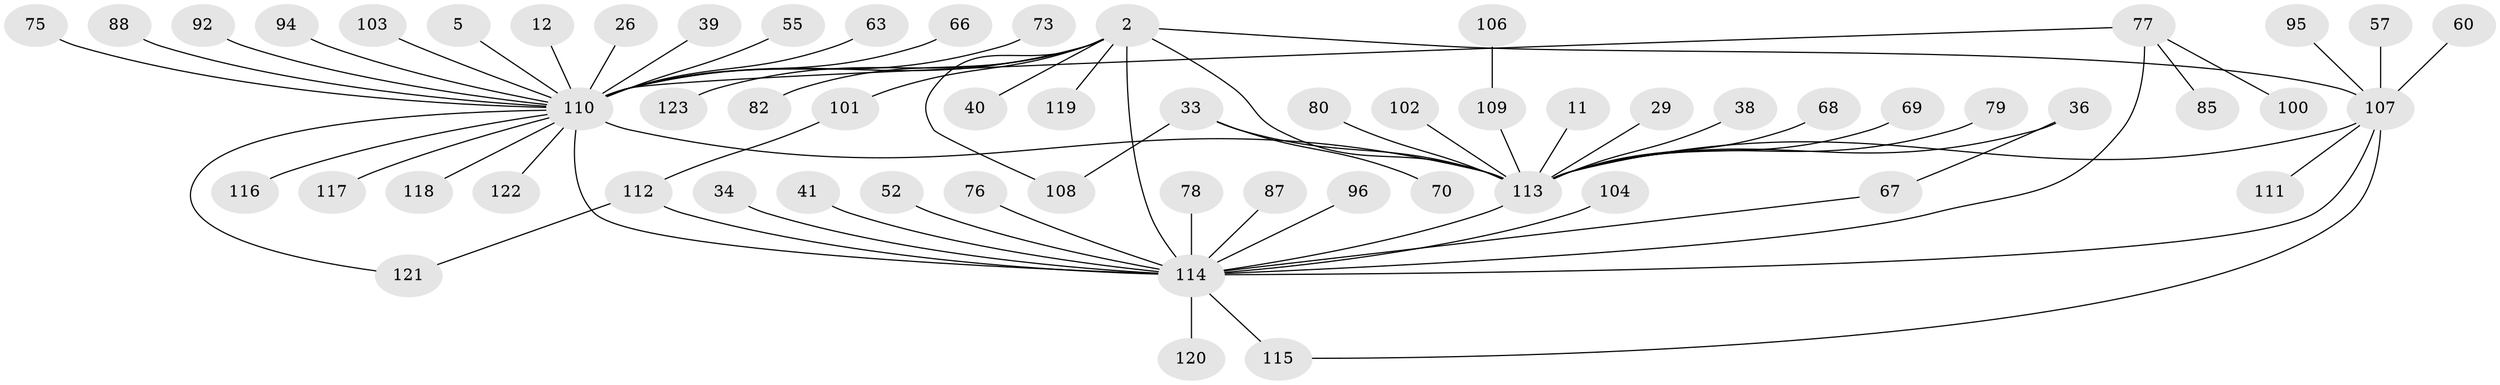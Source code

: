 // original degree distribution, {26: 0.008130081300813009, 21: 0.008130081300813009, 13: 0.008130081300813009, 22: 0.008130081300813009, 1: 0.3902439024390244, 18: 0.008130081300813009, 6: 0.024390243902439025, 4: 0.07317073170731707, 2: 0.2764227642276423, 9: 0.008130081300813009, 3: 0.14634146341463414, 7: 0.008130081300813009, 8: 0.008130081300813009, 10: 0.008130081300813009, 5: 0.016260162601626018}
// Generated by graph-tools (version 1.1) at 2025/47/03/09/25 04:47:43]
// undirected, 61 vertices, 71 edges
graph export_dot {
graph [start="1"]
  node [color=gray90,style=filled];
  2;
  5;
  11;
  12;
  26;
  29 [super="+19"];
  33 [super="+17+22"];
  34;
  36 [super="+21"];
  38;
  39;
  40;
  41;
  52;
  55;
  57;
  60;
  63;
  66;
  67;
  68;
  69;
  70;
  73;
  75;
  76 [super="+62"];
  77 [super="+65+72"];
  78;
  79;
  80;
  82;
  85 [super="+48"];
  87;
  88;
  92;
  94;
  95;
  96;
  100;
  101 [super="+64"];
  102;
  103;
  104;
  106;
  107 [super="+59+37"];
  108 [super="+97"];
  109 [super="+83"];
  110 [super="+98"];
  111;
  112 [super="+81"];
  113 [super="+56+6"];
  114 [super="+89+105+54"];
  115;
  116 [super="+16"];
  117;
  118 [super="+74"];
  119;
  120 [super="+23"];
  121 [super="+43"];
  122;
  123 [super="+14"];
  2 -- 40;
  2 -- 82;
  2 -- 119;
  2 -- 123;
  2 -- 101;
  2 -- 108;
  2 -- 114 [weight=8];
  2 -- 110 [weight=2];
  2 -- 113;
  2 -- 107;
  5 -- 110;
  11 -- 113;
  12 -- 110;
  26 -- 110;
  29 -- 113;
  33 -- 70;
  33 -- 108;
  33 -- 113 [weight=2];
  34 -- 114;
  36 -- 67;
  36 -- 113 [weight=2];
  38 -- 113;
  39 -- 110;
  41 -- 114;
  52 -- 114;
  55 -- 110;
  57 -- 107;
  60 -- 107;
  63 -- 110;
  66 -- 110;
  67 -- 114;
  68 -- 113 [weight=2];
  69 -- 113;
  73 -- 110;
  75 -- 110;
  76 -- 114 [weight=2];
  77 -- 100;
  77 -- 85;
  77 -- 114 [weight=3];
  77 -- 110;
  78 -- 114;
  79 -- 113;
  80 -- 113;
  87 -- 114 [weight=2];
  88 -- 110;
  92 -- 110;
  94 -- 110;
  95 -- 107;
  96 -- 114;
  101 -- 112;
  102 -- 113;
  103 -- 110;
  104 -- 114;
  106 -- 109;
  107 -- 111;
  107 -- 113 [weight=2];
  107 -- 114 [weight=2];
  107 -- 115;
  109 -- 113 [weight=2];
  110 -- 114 [weight=4];
  110 -- 116;
  110 -- 117;
  110 -- 118;
  110 -- 121;
  110 -- 122;
  110 -- 113 [weight=7];
  112 -- 121;
  112 -- 114 [weight=3];
  113 -- 114 [weight=9];
  114 -- 120 [weight=2];
  114 -- 115 [weight=2];
}
